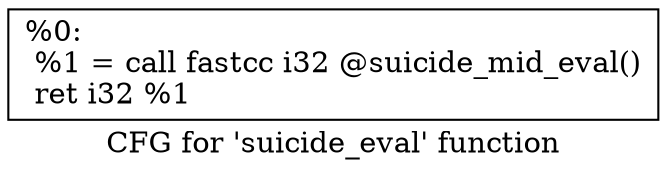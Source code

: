 digraph "CFG for 'suicide_eval' function" {
	label="CFG for 'suicide_eval' function";

	Node0x2527cb0 [shape=record,label="{%0:\l  %1 = call fastcc i32 @suicide_mid_eval()\l  ret i32 %1\l}"];
}
